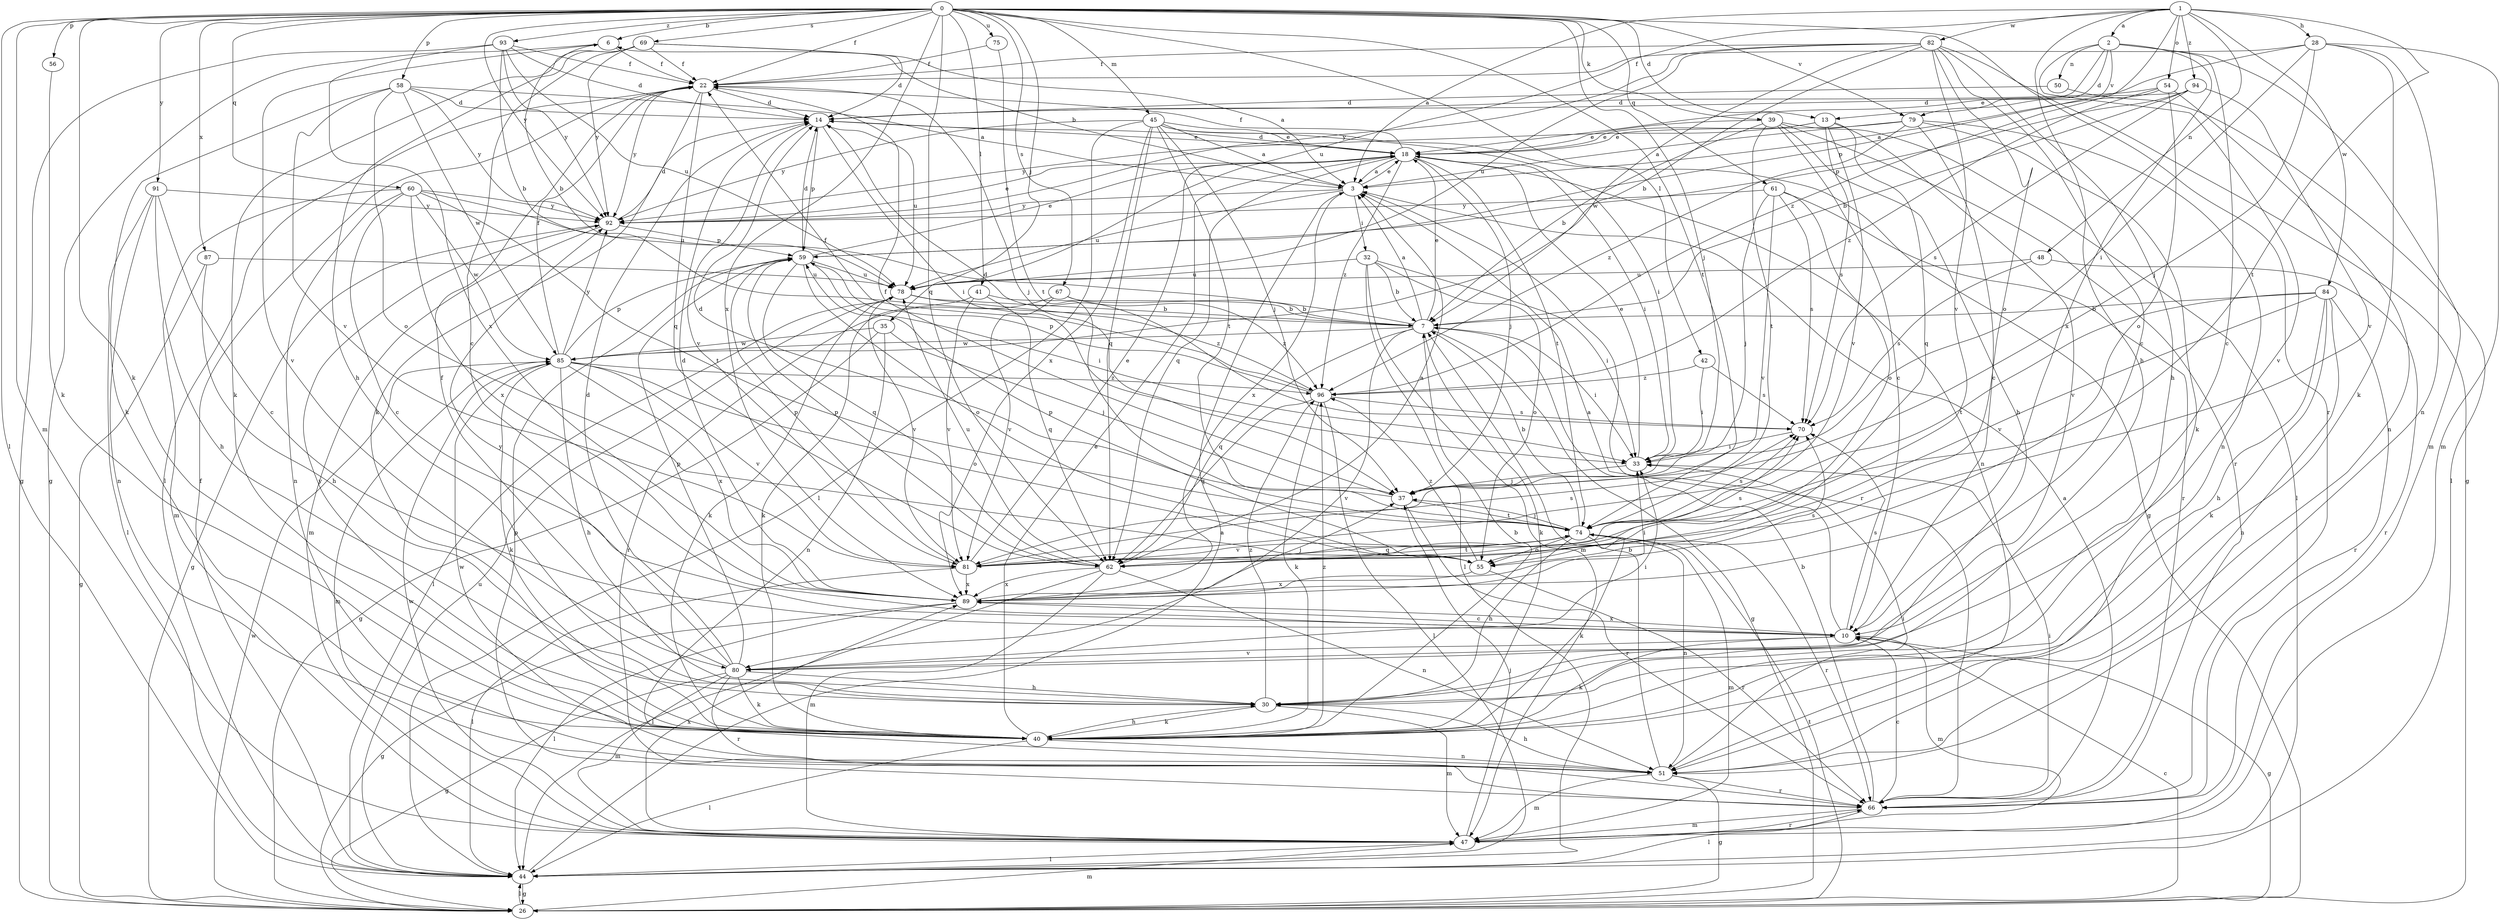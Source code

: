 strict digraph  {
0;
1;
2;
3;
6;
7;
10;
13;
14;
18;
22;
26;
28;
30;
32;
33;
35;
37;
39;
40;
41;
42;
44;
45;
47;
48;
50;
51;
54;
55;
56;
58;
59;
60;
61;
62;
66;
67;
69;
70;
74;
75;
78;
79;
80;
81;
82;
84;
85;
87;
89;
91;
92;
93;
94;
96;
0 -> 6  [label=b];
0 -> 13  [label=d];
0 -> 22  [label=f];
0 -> 35  [label=j];
0 -> 37  [label=j];
0 -> 39  [label=k];
0 -> 40  [label=k];
0 -> 41  [label=l];
0 -> 42  [label=l];
0 -> 44  [label=l];
0 -> 45  [label=m];
0 -> 47  [label=m];
0 -> 56  [label=p];
0 -> 58  [label=p];
0 -> 60  [label=q];
0 -> 61  [label=q];
0 -> 62  [label=q];
0 -> 66  [label=r];
0 -> 67  [label=s];
0 -> 69  [label=s];
0 -> 74  [label=t];
0 -> 75  [label=u];
0 -> 79  [label=v];
0 -> 87  [label=x];
0 -> 89  [label=x];
0 -> 91  [label=y];
0 -> 92  [label=y];
0 -> 93  [label=z];
1 -> 2  [label=a];
1 -> 3  [label=a];
1 -> 28  [label=h];
1 -> 30  [label=h];
1 -> 48  [label=n];
1 -> 54  [label=o];
1 -> 74  [label=t];
1 -> 78  [label=u];
1 -> 82  [label=w];
1 -> 84  [label=w];
1 -> 94  [label=z];
1 -> 96  [label=z];
2 -> 10  [label=c];
2 -> 13  [label=d];
2 -> 18  [label=e];
2 -> 47  [label=m];
2 -> 50  [label=n];
2 -> 79  [label=v];
2 -> 80  [label=v];
2 -> 89  [label=x];
3 -> 6  [label=b];
3 -> 18  [label=e];
3 -> 32  [label=i];
3 -> 66  [label=r];
3 -> 78  [label=u];
3 -> 89  [label=x];
3 -> 92  [label=y];
6 -> 22  [label=f];
6 -> 26  [label=g];
6 -> 80  [label=v];
7 -> 3  [label=a];
7 -> 6  [label=b];
7 -> 18  [label=e];
7 -> 26  [label=g];
7 -> 33  [label=i];
7 -> 40  [label=k];
7 -> 62  [label=q];
7 -> 80  [label=v];
7 -> 85  [label=w];
10 -> 3  [label=a];
10 -> 26  [label=g];
10 -> 40  [label=k];
10 -> 47  [label=m];
10 -> 70  [label=s];
10 -> 80  [label=v];
10 -> 89  [label=x];
13 -> 18  [label=e];
13 -> 62  [label=q];
13 -> 70  [label=s];
13 -> 80  [label=v];
13 -> 81  [label=v];
13 -> 92  [label=y];
14 -> 18  [label=e];
14 -> 33  [label=i];
14 -> 59  [label=p];
14 -> 78  [label=u];
14 -> 81  [label=v];
18 -> 3  [label=a];
18 -> 14  [label=d];
18 -> 22  [label=f];
18 -> 33  [label=i];
18 -> 37  [label=j];
18 -> 51  [label=n];
18 -> 62  [label=q];
18 -> 74  [label=t];
18 -> 96  [label=z];
22 -> 14  [label=d];
22 -> 37  [label=j];
22 -> 40  [label=k];
22 -> 44  [label=l];
22 -> 62  [label=q];
22 -> 92  [label=y];
26 -> 10  [label=c];
26 -> 44  [label=l];
26 -> 47  [label=m];
26 -> 74  [label=t];
26 -> 85  [label=w];
28 -> 22  [label=f];
28 -> 33  [label=i];
28 -> 37  [label=j];
28 -> 40  [label=k];
28 -> 47  [label=m];
28 -> 51  [label=n];
28 -> 59  [label=p];
30 -> 40  [label=k];
30 -> 47  [label=m];
30 -> 96  [label=z];
32 -> 7  [label=b];
32 -> 33  [label=i];
32 -> 44  [label=l];
32 -> 47  [label=m];
32 -> 55  [label=o];
32 -> 78  [label=u];
33 -> 18  [label=e];
33 -> 37  [label=j];
35 -> 26  [label=g];
35 -> 37  [label=j];
35 -> 51  [label=n];
35 -> 85  [label=w];
37 -> 14  [label=d];
37 -> 22  [label=f];
37 -> 66  [label=r];
37 -> 74  [label=t];
39 -> 7  [label=b];
39 -> 10  [label=c];
39 -> 18  [label=e];
39 -> 30  [label=h];
39 -> 44  [label=l];
39 -> 66  [label=r];
39 -> 74  [label=t];
40 -> 7  [label=b];
40 -> 18  [label=e];
40 -> 30  [label=h];
40 -> 44  [label=l];
40 -> 51  [label=n];
40 -> 92  [label=y];
40 -> 96  [label=z];
41 -> 7  [label=b];
41 -> 40  [label=k];
41 -> 62  [label=q];
41 -> 81  [label=v];
42 -> 33  [label=i];
42 -> 70  [label=s];
42 -> 96  [label=z];
44 -> 3  [label=a];
44 -> 22  [label=f];
44 -> 26  [label=g];
44 -> 78  [label=u];
45 -> 3  [label=a];
45 -> 18  [label=e];
45 -> 26  [label=g];
45 -> 33  [label=i];
45 -> 37  [label=j];
45 -> 44  [label=l];
45 -> 62  [label=q];
45 -> 74  [label=t];
45 -> 89  [label=x];
45 -> 92  [label=y];
47 -> 37  [label=j];
47 -> 44  [label=l];
47 -> 66  [label=r];
47 -> 85  [label=w];
47 -> 89  [label=x];
48 -> 66  [label=r];
48 -> 70  [label=s];
48 -> 78  [label=u];
50 -> 14  [label=d];
50 -> 44  [label=l];
51 -> 7  [label=b];
51 -> 26  [label=g];
51 -> 30  [label=h];
51 -> 33  [label=i];
51 -> 47  [label=m];
51 -> 66  [label=r];
51 -> 85  [label=w];
54 -> 3  [label=a];
54 -> 14  [label=d];
54 -> 51  [label=n];
54 -> 55  [label=o];
54 -> 96  [label=z];
55 -> 59  [label=p];
55 -> 66  [label=r];
55 -> 89  [label=x];
55 -> 96  [label=z];
56 -> 40  [label=k];
58 -> 3  [label=a];
58 -> 14  [label=d];
58 -> 40  [label=k];
58 -> 55  [label=o];
58 -> 81  [label=v];
58 -> 85  [label=w];
58 -> 92  [label=y];
59 -> 14  [label=d];
59 -> 18  [label=e];
59 -> 33  [label=i];
59 -> 55  [label=o];
59 -> 62  [label=q];
59 -> 78  [label=u];
60 -> 10  [label=c];
60 -> 47  [label=m];
60 -> 51  [label=n];
60 -> 74  [label=t];
60 -> 78  [label=u];
60 -> 85  [label=w];
60 -> 89  [label=x];
60 -> 92  [label=y];
61 -> 37  [label=j];
61 -> 55  [label=o];
61 -> 66  [label=r];
61 -> 70  [label=s];
61 -> 81  [label=v];
61 -> 92  [label=y];
62 -> 3  [label=a];
62 -> 44  [label=l];
62 -> 47  [label=m];
62 -> 51  [label=n];
62 -> 59  [label=p];
62 -> 70  [label=s];
62 -> 74  [label=t];
62 -> 78  [label=u];
62 -> 89  [label=x];
66 -> 3  [label=a];
66 -> 7  [label=b];
66 -> 10  [label=c];
66 -> 33  [label=i];
66 -> 44  [label=l];
66 -> 47  [label=m];
66 -> 59  [label=p];
67 -> 7  [label=b];
67 -> 66  [label=r];
67 -> 81  [label=v];
67 -> 96  [label=z];
69 -> 3  [label=a];
69 -> 10  [label=c];
69 -> 14  [label=d];
69 -> 22  [label=f];
69 -> 30  [label=h];
69 -> 40  [label=k];
69 -> 92  [label=y];
70 -> 14  [label=d];
70 -> 33  [label=i];
74 -> 7  [label=b];
74 -> 30  [label=h];
74 -> 37  [label=j];
74 -> 40  [label=k];
74 -> 47  [label=m];
74 -> 51  [label=n];
74 -> 55  [label=o];
74 -> 62  [label=q];
74 -> 66  [label=r];
74 -> 70  [label=s];
74 -> 81  [label=v];
75 -> 22  [label=f];
75 -> 74  [label=t];
78 -> 7  [label=b];
78 -> 40  [label=k];
78 -> 44  [label=l];
78 -> 81  [label=v];
78 -> 96  [label=z];
79 -> 3  [label=a];
79 -> 10  [label=c];
79 -> 18  [label=e];
79 -> 40  [label=k];
79 -> 51  [label=n];
79 -> 96  [label=z];
80 -> 14  [label=d];
80 -> 22  [label=f];
80 -> 26  [label=g];
80 -> 30  [label=h];
80 -> 33  [label=i];
80 -> 40  [label=k];
80 -> 47  [label=m];
80 -> 59  [label=p];
80 -> 66  [label=r];
80 -> 92  [label=y];
81 -> 18  [label=e];
81 -> 44  [label=l];
81 -> 59  [label=p];
81 -> 70  [label=s];
81 -> 89  [label=x];
82 -> 7  [label=b];
82 -> 10  [label=c];
82 -> 22  [label=f];
82 -> 26  [label=g];
82 -> 30  [label=h];
82 -> 55  [label=o];
82 -> 78  [label=u];
82 -> 81  [label=v];
82 -> 85  [label=w];
82 -> 92  [label=y];
84 -> 7  [label=b];
84 -> 30  [label=h];
84 -> 40  [label=k];
84 -> 51  [label=n];
84 -> 66  [label=r];
84 -> 74  [label=t];
84 -> 81  [label=v];
85 -> 22  [label=f];
85 -> 30  [label=h];
85 -> 40  [label=k];
85 -> 47  [label=m];
85 -> 55  [label=o];
85 -> 59  [label=p];
85 -> 81  [label=v];
85 -> 89  [label=x];
85 -> 92  [label=y];
85 -> 96  [label=z];
87 -> 26  [label=g];
87 -> 30  [label=h];
87 -> 78  [label=u];
89 -> 10  [label=c];
89 -> 14  [label=d];
89 -> 26  [label=g];
89 -> 33  [label=i];
89 -> 37  [label=j];
89 -> 44  [label=l];
89 -> 70  [label=s];
91 -> 10  [label=c];
91 -> 30  [label=h];
91 -> 44  [label=l];
91 -> 51  [label=n];
91 -> 92  [label=y];
92 -> 14  [label=d];
92 -> 18  [label=e];
92 -> 26  [label=g];
92 -> 47  [label=m];
92 -> 59  [label=p];
93 -> 7  [label=b];
93 -> 14  [label=d];
93 -> 22  [label=f];
93 -> 26  [label=g];
93 -> 78  [label=u];
93 -> 89  [label=x];
93 -> 92  [label=y];
94 -> 7  [label=b];
94 -> 14  [label=d];
94 -> 59  [label=p];
94 -> 70  [label=s];
94 -> 81  [label=v];
96 -> 22  [label=f];
96 -> 40  [label=k];
96 -> 44  [label=l];
96 -> 59  [label=p];
96 -> 62  [label=q];
96 -> 70  [label=s];
}
